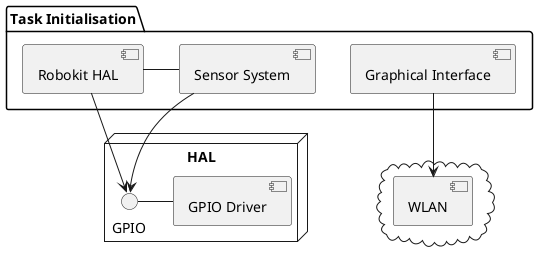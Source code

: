 @startuml
'https://plantuml.com/component-diagram


package "Task Initialisation" {
  [Robokit HAL] - [Sensor System]
  [Graphical Interface]
}

node "HAL" {
  GPIO - [GPIO Driver]
  [Robokit HAL] --> GPIO
  [Sensor System] --> GPIO
}

cloud {
  [WLAN]
  [Graphical Interface] --> [WLAN]
}



@enduml